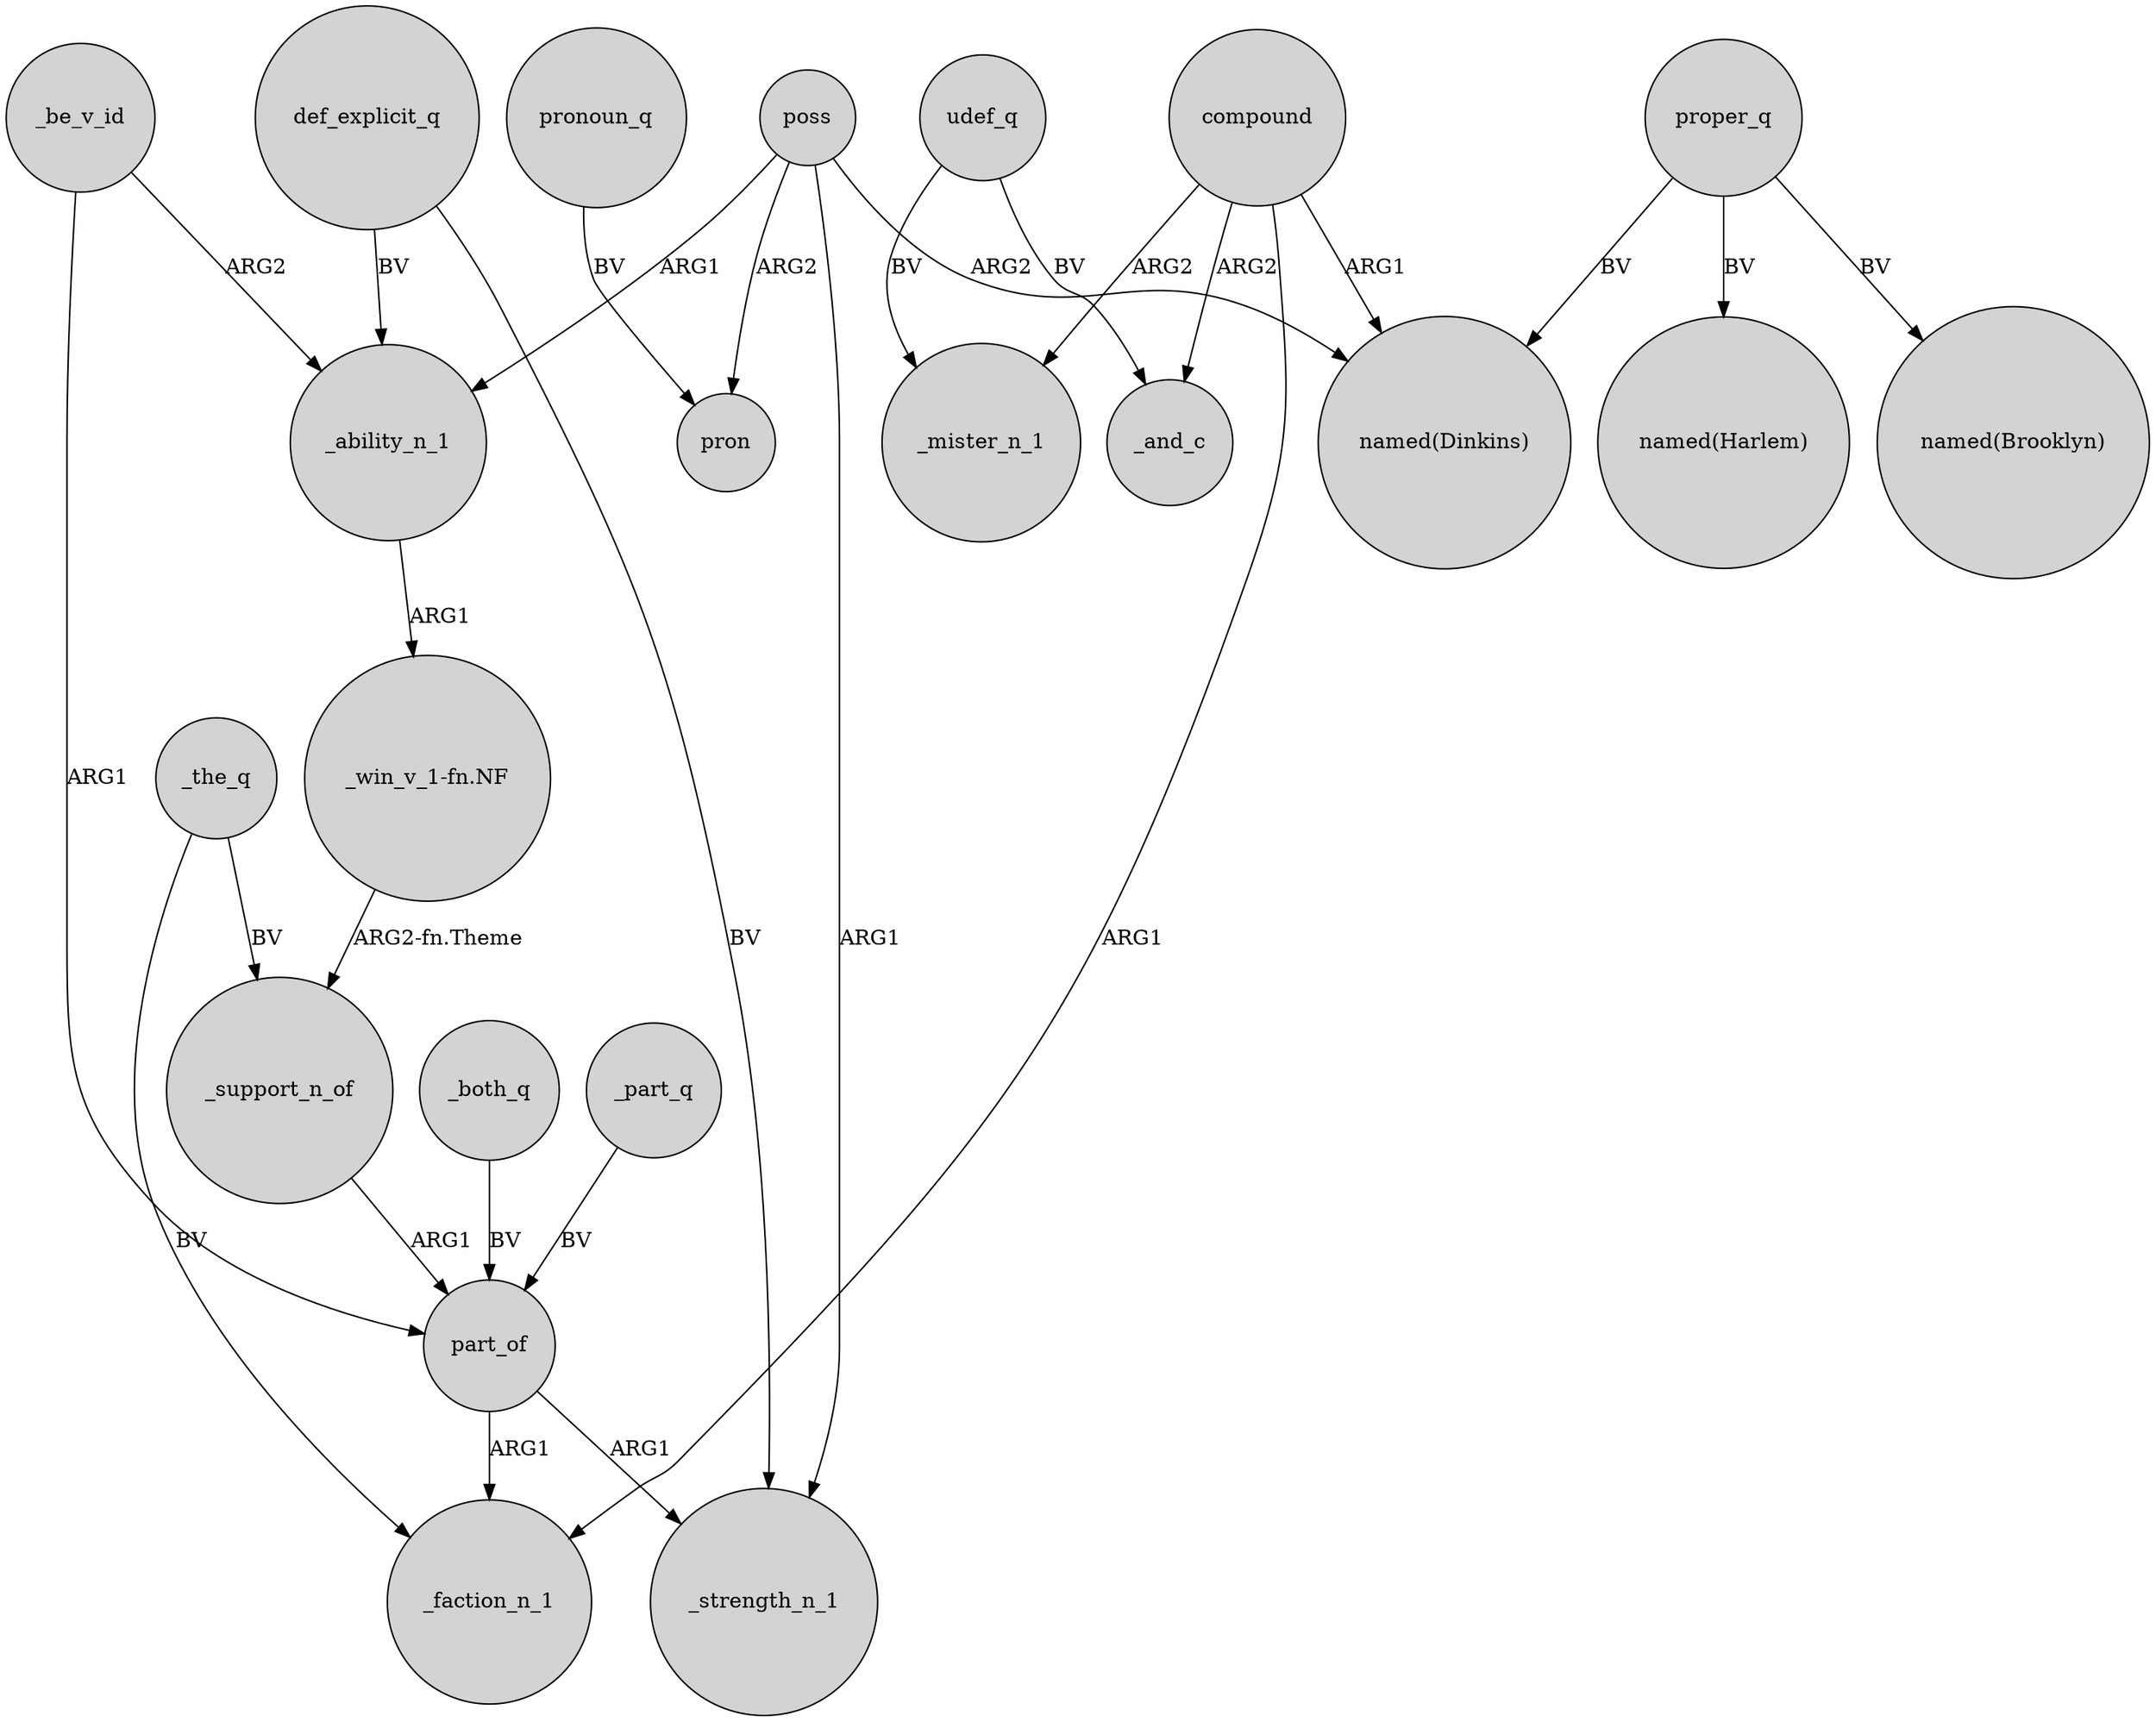 digraph {
	node [shape=circle style=filled]
	_be_v_id -> part_of [label=ARG1]
	poss -> pron [label=ARG2]
	"_win_v_1-fn.NF" -> _support_n_of [label="ARG2-fn.Theme"]
	part_of -> _faction_n_1 [label=ARG1]
	proper_q -> "named(Harlem)" [label=BV]
	compound -> _mister_n_1 [label=ARG2]
	udef_q -> _mister_n_1 [label=BV]
	_the_q -> _faction_n_1 [label=BV]
	compound -> _faction_n_1 [label=ARG1]
	_the_q -> _support_n_of [label=BV]
	_both_q -> part_of [label=BV]
	_part_q -> part_of [label=BV]
	_support_n_of -> part_of [label=ARG1]
	compound -> "named(Dinkins)" [label=ARG1]
	poss -> _ability_n_1 [label=ARG1]
	pronoun_q -> pron [label=BV]
	def_explicit_q -> _ability_n_1 [label=BV]
	compound -> _and_c [label=ARG2]
	part_of -> _strength_n_1 [label=ARG1]
	def_explicit_q -> _strength_n_1 [label=BV]
	poss -> _strength_n_1 [label=ARG1]
	_ability_n_1 -> "_win_v_1-fn.NF" [label=ARG1]
	poss -> "named(Dinkins)" [label=ARG2]
	_be_v_id -> _ability_n_1 [label=ARG2]
	udef_q -> _and_c [label=BV]
	proper_q -> "named(Dinkins)" [label=BV]
	proper_q -> "named(Brooklyn)" [label=BV]
}
